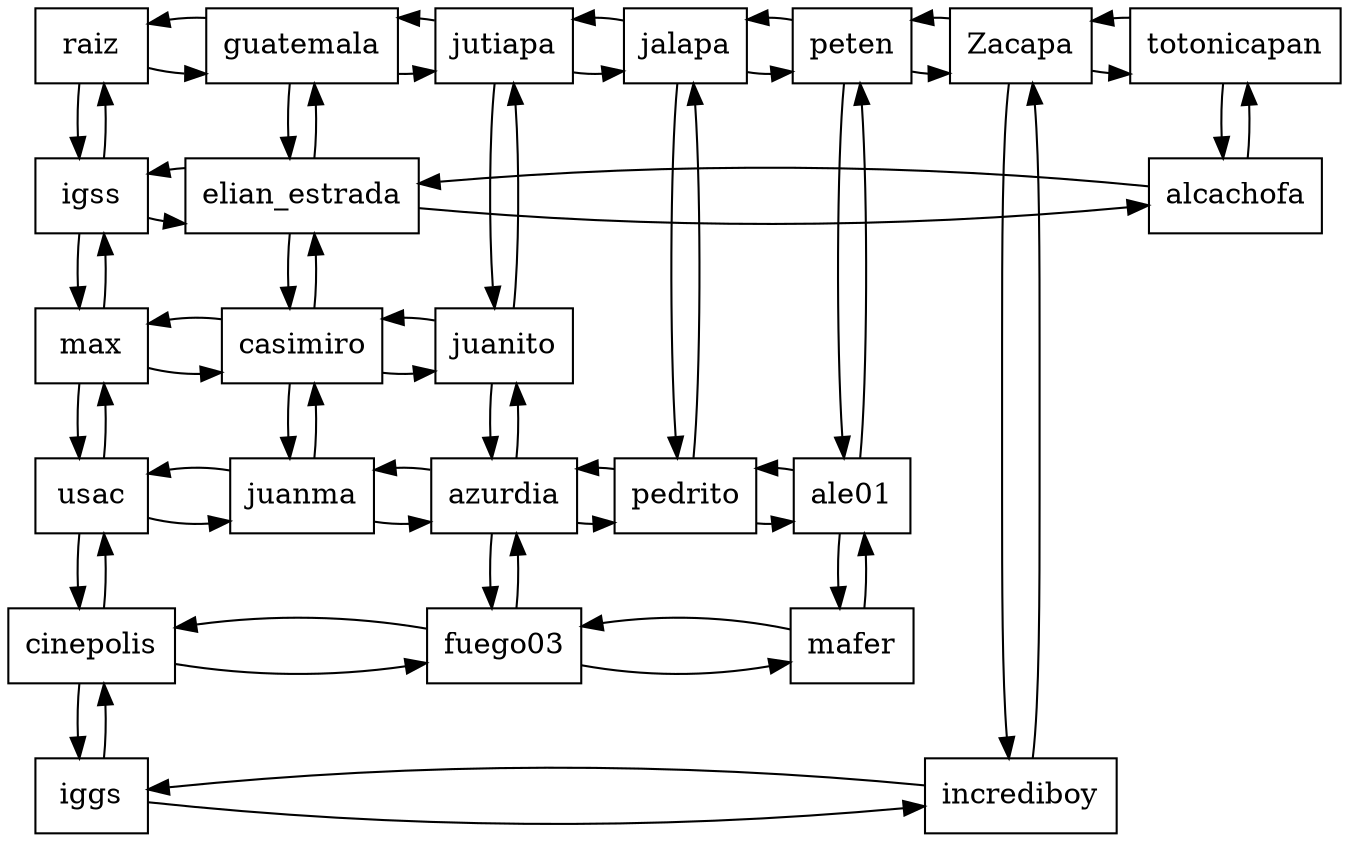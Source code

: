 digraph G {
    node[shape="box"] 

Nodo0_0[label = "raiz", group = "0"]
Nodo0_0->Nodo1_0
Nodo0_0->Nodo1_0[dir = back] 

Nodo0_0->Nodo0_1
Nodo0_0->Nodo0_1[dir = back] 

Nodo1_0[label = "guatemala", group = "1"]
Nodo1_0->Nodo2_0
Nodo1_0->Nodo2_0[dir = back] 

Nodo1_0->Nodo1_1
Nodo1_0->Nodo1_1[dir = back] 

Nodo2_0[label = "jutiapa", group = "2"]
Nodo2_0->Nodo3_0
Nodo2_0->Nodo3_0[dir = back] 

Nodo2_0->Nodo2_2
Nodo2_0->Nodo2_2[dir = back] 

Nodo3_0[label = "jalapa", group = "3"]
Nodo3_0->Nodo4_0
Nodo3_0->Nodo4_0[dir = back] 

Nodo3_0->Nodo3_3
Nodo3_0->Nodo3_3[dir = back] 

Nodo4_0[label = "peten", group = "4"]
Nodo4_0->Nodo5_0
Nodo4_0->Nodo5_0[dir = back] 

Nodo4_0->Nodo4_3
Nodo4_0->Nodo4_3[dir = back] 

Nodo5_0[label = "Zacapa", group = "5"]
Nodo5_0->Nodo6_0
Nodo5_0->Nodo6_0[dir = back] 

Nodo5_0->Nodo5_5
Nodo5_0->Nodo5_5[dir = back] 

Nodo6_0[label = "totonicapan", group = "6"]
Nodo6_0->Nodo6_1
Nodo6_0->Nodo6_1[dir = back] 

{rank=same;Nodo0_0;Nodo1_0;Nodo2_0;Nodo3_0;Nodo4_0;Nodo5_0;Nodo6_0}


Nodo0_1[label = "igss", group = "0"]
Nodo0_1->Nodo1_1
Nodo0_1->Nodo1_1[dir = back] 

Nodo0_1->Nodo0_2
Nodo0_1->Nodo0_2[dir = back] 

Nodo1_1[label = "elian_estrada", group = "1"]
Nodo1_1->Nodo6_1
Nodo1_1->Nodo6_1[dir = back] 

Nodo1_1->Nodo1_2
Nodo1_1->Nodo1_2[dir = back] 

Nodo6_1[label = "alcachofa", group = "6"]
{rank=same;Nodo0_1;Nodo1_1;Nodo6_1}


Nodo0_2[label = "max", group = "0"]
Nodo0_2->Nodo1_2
Nodo0_2->Nodo1_2[dir = back] 

Nodo0_2->Nodo0_3
Nodo0_2->Nodo0_3[dir = back] 

Nodo1_2[label = "casimiro", group = "1"]
Nodo1_2->Nodo2_2
Nodo1_2->Nodo2_2[dir = back] 

Nodo1_2->Nodo1_3
Nodo1_2->Nodo1_3[dir = back] 

Nodo2_2[label = "juanito", group = "2"]
Nodo2_2->Nodo2_3
Nodo2_2->Nodo2_3[dir = back] 

{rank=same;Nodo0_2;Nodo1_2;Nodo2_2}


Nodo0_3[label = "usac", group = "0"]
Nodo0_3->Nodo1_3
Nodo0_3->Nodo1_3[dir = back] 

Nodo0_3->Nodo0_4
Nodo0_3->Nodo0_4[dir = back] 

Nodo1_3[label = "juanma", group = "1"]
Nodo1_3->Nodo2_3
Nodo1_3->Nodo2_3[dir = back] 

Nodo2_3[label = "azurdia", group = "2"]
Nodo2_3->Nodo3_3
Nodo2_3->Nodo3_3[dir = back] 

Nodo2_3->Nodo2_4
Nodo2_3->Nodo2_4[dir = back] 

Nodo3_3[label = "pedrito", group = "3"]
Nodo3_3->Nodo4_3
Nodo3_3->Nodo4_3[dir = back] 

Nodo4_3[label = "ale01", group = "4"]
Nodo4_3->Nodo4_4
Nodo4_3->Nodo4_4[dir = back] 

{rank=same;Nodo0_3;Nodo1_3;Nodo2_3;Nodo3_3;Nodo4_3}


Nodo0_4[label = "cinepolis", group = "0"]
Nodo0_4->Nodo2_4
Nodo0_4->Nodo2_4[dir = back] 

Nodo0_4->Nodo0_5
Nodo0_4->Nodo0_5[dir = back] 

Nodo2_4[label = "fuego03", group = "2"]
Nodo2_4->Nodo4_4
Nodo2_4->Nodo4_4[dir = back] 

Nodo4_4[label = "mafer", group = "4"]
{rank=same;Nodo0_4;Nodo2_4;Nodo4_4}


Nodo0_5[label = "iggs", group = "0"]
Nodo0_5->Nodo5_5
Nodo0_5->Nodo5_5[dir = back] 

Nodo5_5[label = "incrediboy", group = "5"]
{rank=same;Nodo0_5;Nodo5_5}


}
